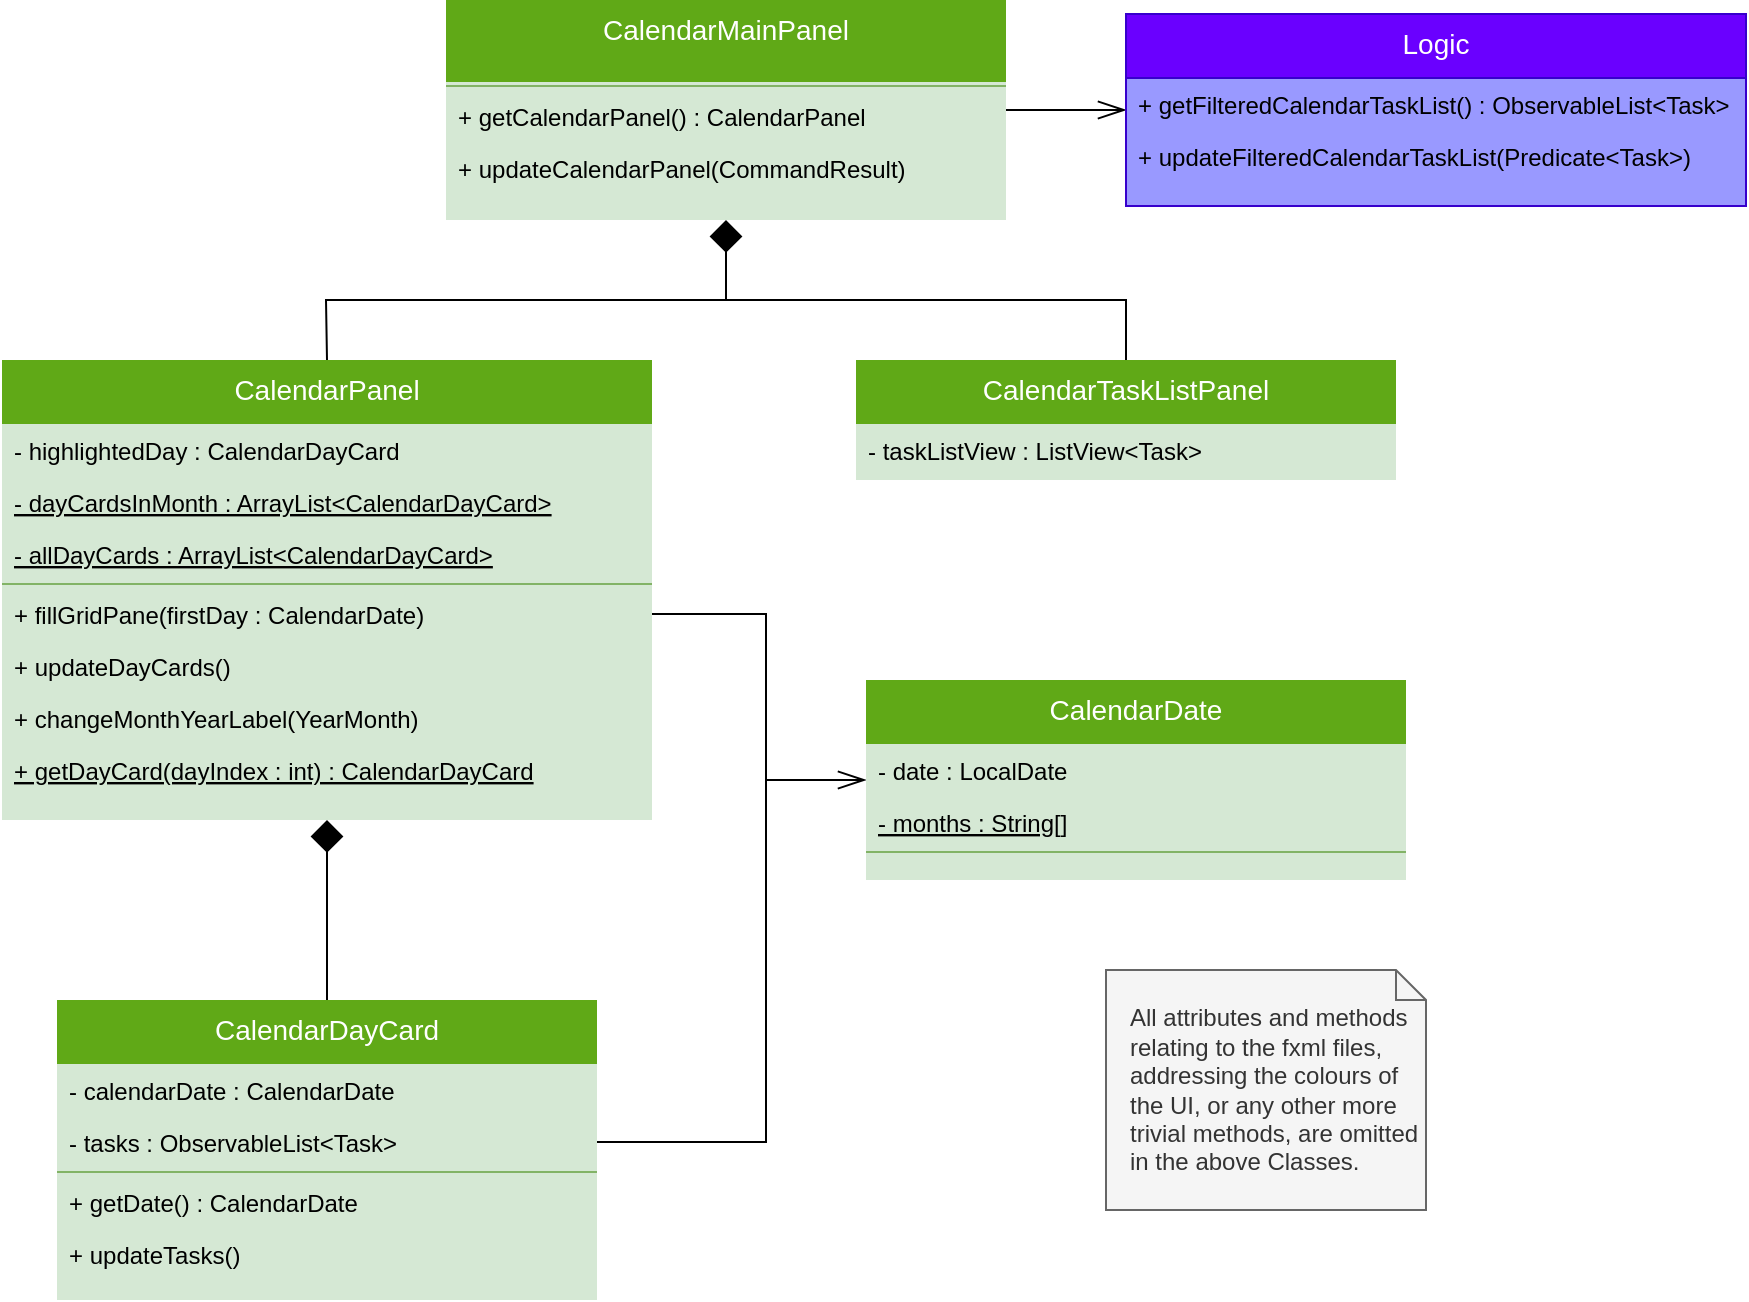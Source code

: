 <mxfile version="12.9.9" type="device"><diagram id="C5RBs43oDa-KdzZeNtuy" name="Page-1"><mxGraphModel dx="1006" dy="636" grid="1" gridSize="10" guides="1" tooltips="1" connect="1" arrows="1" fold="1" page="1" pageScale="1" pageWidth="827" pageHeight="1169" math="0" shadow="0"><root><mxCell id="WIyWlLk6GJQsqaUBKTNV-0"/><mxCell id="WIyWlLk6GJQsqaUBKTNV-1" parent="WIyWlLk6GJQsqaUBKTNV-0"/><mxCell id="X7Y5v6uyfDLDOSgQq14c-76" style="edgeStyle=orthogonalEdgeStyle;rounded=0;orthogonalLoop=1;jettySize=auto;html=1;exitX=1;exitY=0.5;exitDx=0;exitDy=0;entryX=0;entryY=0.5;entryDx=0;entryDy=0;startArrow=none;startFill=0;endArrow=openThin;endFill=0;endSize=12;strokeColor=#000000;strokeWidth=1;fontSize=12;" parent="WIyWlLk6GJQsqaUBKTNV-1" source="X7Y5v6uyfDLDOSgQq14c-15" target="X7Y5v6uyfDLDOSgQq14c-74" edge="1"><mxGeometry relative="1" as="geometry"><Array as="points"><mxPoint x="640" y="155"/></Array></mxGeometry></mxCell><mxCell id="X7Y5v6uyfDLDOSgQq14c-15" value="CalendarMainPanel" style="swimlane;fontStyle=0;align=center;verticalAlign=top;childLayout=stackLayout;horizontal=1;startSize=41;horizontalStack=0;resizeParent=1;resizeLast=0;collapsible=1;marginBottom=0;rounded=0;shadow=0;strokeWidth=1;fillColor=#60a917;strokeColor=none;fontColor=#ffffff;swimlaneFillColor=#D5E8D4;fontSize=14;" parent="WIyWlLk6GJQsqaUBKTNV-1" vertex="1"><mxGeometry x="300" y="100" width="280" height="110" as="geometry"><mxRectangle x="130" y="380" width="160" height="26" as="alternateBounds"/></mxGeometry></mxCell><mxCell id="X7Y5v6uyfDLDOSgQq14c-20" value="" style="line;html=1;strokeWidth=1;align=left;verticalAlign=middle;spacingTop=-1;spacingLeft=3;spacingRight=3;rotatable=0;labelPosition=right;points=[];portConstraint=eastwest;fillColor=#d5e8d4;strokeColor=#82b366;shadow=0;gradientColor=none;" parent="X7Y5v6uyfDLDOSgQq14c-15" vertex="1"><mxGeometry y="41" width="280" height="4" as="geometry"/></mxCell><mxCell id="X7Y5v6uyfDLDOSgQq14c-42" value="+ getCalendarPanel() : CalendarPanel" style="text;strokeColor=none;fillColor=none;align=left;verticalAlign=top;spacingLeft=4;spacingRight=4;overflow=hidden;rotatable=0;points=[[0,0.5],[1,0.5]];portConstraint=eastwest;fontSize=12;" parent="X7Y5v6uyfDLDOSgQq14c-15" vertex="1"><mxGeometry y="45" width="280" height="26" as="geometry"/></mxCell><mxCell id="X7Y5v6uyfDLDOSgQq14c-43" value="+ updateCalendarPanel(CommandResult)" style="text;strokeColor=none;fillColor=none;align=left;verticalAlign=top;spacingLeft=4;spacingRight=4;overflow=hidden;rotatable=0;points=[[0,0.5],[1,0.5]];portConstraint=eastwest;fontSize=12;" parent="X7Y5v6uyfDLDOSgQq14c-15" vertex="1"><mxGeometry y="71" width="280" height="26" as="geometry"/></mxCell><mxCell id="OrdrLDbsiygVmOlIKMc1-78" value="&lt;div&gt;All attributes and methods relating to the fxml files, addressing the colours of the UI, or any other more trivial methods, are omitted in the above Classes.&lt;/div&gt;" style="shape=note;size=15;align=left;spacingLeft=10;html=1;whiteSpace=wrap;fillColor=#f5f5f5;strokeColor=#666666;fontColor=#333333;" parent="WIyWlLk6GJQsqaUBKTNV-1" vertex="1"><mxGeometry x="630" y="585" width="160" height="120" as="geometry"/></mxCell><mxCell id="X7Y5v6uyfDLDOSgQq14c-21" value="CalendarTaskListPanel" style="swimlane;fontStyle=0;align=center;verticalAlign=top;childLayout=stackLayout;horizontal=1;startSize=32;horizontalStack=0;resizeParent=1;resizeLast=0;collapsible=1;marginBottom=0;rounded=0;shadow=0;strokeWidth=1;fillColor=#60a917;strokeColor=none;fontColor=#ffffff;swimlaneFillColor=#D5E8D4;fontSize=14;" parent="WIyWlLk6GJQsqaUBKTNV-1" vertex="1"><mxGeometry x="505" y="280" width="270" height="60" as="geometry"><mxRectangle x="505" y="280" width="160" height="26" as="alternateBounds"/></mxGeometry></mxCell><mxCell id="X7Y5v6uyfDLDOSgQq14c-22" value="- taskListView : ListView&lt;Task&gt;" style="text;align=left;verticalAlign=top;spacingLeft=4;spacingRight=4;overflow=hidden;rotatable=0;points=[[0,0.5],[1,0.5]];portConstraint=eastwest;rounded=0;shadow=0;html=0;fillColor=#d5e8d4;strokeColor=none;" parent="X7Y5v6uyfDLDOSgQq14c-21" vertex="1"><mxGeometry y="32" width="270" height="26" as="geometry"/></mxCell><mxCell id="X7Y5v6uyfDLDOSgQq14c-39" value="" style="endArrow=none;html=1;endSize=12;startArrow=diamond;startSize=14;startFill=1;edgeStyle=orthogonalEdgeStyle;align=left;verticalAlign=bottom;fontSize=14;rounded=0;entryX=0.5;entryY=0;entryDx=0;entryDy=0;endFill=0;" parent="WIyWlLk6GJQsqaUBKTNV-1" target="X7Y5v6uyfDLDOSgQq14c-21" edge="1"><mxGeometry x="-0.924" relative="1" as="geometry"><mxPoint x="440" y="210" as="sourcePoint"/><mxPoint x="580" y="230" as="targetPoint"/><Array as="points"><mxPoint x="440" y="250"/><mxPoint x="640" y="250"/></Array><mxPoint as="offset"/></mxGeometry></mxCell><mxCell id="X7Y5v6uyfDLDOSgQq14c-40" value="" style="endArrow=none;html=1;strokeWidth=1;fontSize=14;endFill=0;endSize=12;entryX=0.5;entryY=0;entryDx=0;entryDy=0;rounded=0;" parent="WIyWlLk6GJQsqaUBKTNV-1" target="X7Y5v6uyfDLDOSgQq14c-27" edge="1"><mxGeometry width="50" height="50" relative="1" as="geometry"><mxPoint x="440" y="250" as="sourcePoint"/><mxPoint x="241" y="275" as="targetPoint"/><Array as="points"><mxPoint x="240" y="250"/></Array></mxGeometry></mxCell><mxCell id="X7Y5v6uyfDLDOSgQq14c-41" value="" style="endArrow=none;html=1;endSize=12;startArrow=diamond;startSize=14;startFill=1;edgeStyle=orthogonalEdgeStyle;align=left;verticalAlign=bottom;fontSize=14;rounded=0;entryX=0.5;entryY=0;entryDx=0;entryDy=0;endFill=0;exitX=0.5;exitY=1;exitDx=0;exitDy=0;" parent="WIyWlLk6GJQsqaUBKTNV-1" source="X7Y5v6uyfDLDOSgQq14c-27" target="zkfFHV4jXpPFQw0GAbJ--6" edge="1"><mxGeometry x="-0.924" relative="1" as="geometry"><mxPoint x="241" y="680" as="sourcePoint"/><mxPoint x="435" y="520" as="targetPoint"/><Array as="points"><mxPoint x="241" y="640"/><mxPoint x="241" y="640"/></Array><mxPoint as="offset"/></mxGeometry></mxCell><mxCell id="X7Y5v6uyfDLDOSgQq14c-27" value="CalendarPanel" style="swimlane;fontStyle=0;align=center;verticalAlign=top;childLayout=stackLayout;horizontal=1;startSize=32;horizontalStack=0;resizeParent=1;resizeLast=0;collapsible=1;marginBottom=0;rounded=0;shadow=0;strokeWidth=1;fillColor=#60a917;strokeColor=none;fontColor=#ffffff;swimlaneFillColor=#D5E8D4;fontSize=14;" parent="WIyWlLk6GJQsqaUBKTNV-1" vertex="1"><mxGeometry x="78" y="280" width="325" height="230" as="geometry"><mxRectangle x="130" y="380" width="160" height="26" as="alternateBounds"/></mxGeometry></mxCell><mxCell id="X7Y5v6uyfDLDOSgQq14c-28" value="- highlightedDay : CalendarDayCard" style="text;align=left;verticalAlign=top;spacingLeft=4;spacingRight=4;overflow=hidden;rotatable=0;points=[[0,0.5],[1,0.5]];portConstraint=eastwest;rounded=0;shadow=0;html=0;fillColor=#d5e8d4;strokeColor=none;" parent="X7Y5v6uyfDLDOSgQq14c-27" vertex="1"><mxGeometry y="32" width="325" height="26" as="geometry"/></mxCell><mxCell id="X7Y5v6uyfDLDOSgQq14c-52" value="- dayCardsInMonth : ArrayList&lt;CalendarDayCard&gt;" style="text;strokeColor=none;fillColor=none;align=left;verticalAlign=top;spacingLeft=4;spacingRight=4;overflow=hidden;rotatable=0;points=[[0,0.5],[1,0.5]];portConstraint=eastwest;fontSize=12;fontStyle=4" parent="X7Y5v6uyfDLDOSgQq14c-27" vertex="1"><mxGeometry y="58" width="325" height="26" as="geometry"/></mxCell><mxCell id="X7Y5v6uyfDLDOSgQq14c-53" value="- allDayCards : ArrayList&lt;CalendarDayCard&gt;" style="text;strokeColor=none;fillColor=none;align=left;verticalAlign=top;spacingLeft=4;spacingRight=4;overflow=hidden;rotatable=0;points=[[0,0.5],[1,0.5]];portConstraint=eastwest;fontSize=12;fontStyle=4" parent="X7Y5v6uyfDLDOSgQq14c-27" vertex="1"><mxGeometry y="84" width="325" height="26" as="geometry"/></mxCell><mxCell id="X7Y5v6uyfDLDOSgQq14c-32" value="" style="line;html=1;strokeWidth=1;align=left;verticalAlign=middle;spacingTop=-1;spacingLeft=3;spacingRight=3;rotatable=0;labelPosition=right;points=[];portConstraint=eastwest;fillColor=#d5e8d4;strokeColor=#82b366;shadow=0;gradientColor=none;" parent="X7Y5v6uyfDLDOSgQq14c-27" vertex="1"><mxGeometry y="110" width="325" height="4" as="geometry"/></mxCell><mxCell id="X7Y5v6uyfDLDOSgQq14c-44" value="+ fillGridPane(firstDay : CalendarDate)" style="text;strokeColor=none;fillColor=none;align=left;verticalAlign=top;spacingLeft=4;spacingRight=4;overflow=hidden;rotatable=0;points=[[0,0.5],[1,0.5]];portConstraint=eastwest;fontSize=12;" parent="X7Y5v6uyfDLDOSgQq14c-27" vertex="1"><mxGeometry y="114" width="325" height="26" as="geometry"/></mxCell><mxCell id="X7Y5v6uyfDLDOSgQq14c-45" value="+ updateDayCards()" style="text;strokeColor=none;fillColor=none;align=left;verticalAlign=top;spacingLeft=4;spacingRight=4;overflow=hidden;rotatable=0;points=[[0,0.5],[1,0.5]];portConstraint=eastwest;fontSize=12;" parent="X7Y5v6uyfDLDOSgQq14c-27" vertex="1"><mxGeometry y="140" width="325" height="26" as="geometry"/></mxCell><mxCell id="X7Y5v6uyfDLDOSgQq14c-46" value="+ changeMonthYearLabel(YearMonth)" style="text;strokeColor=none;fillColor=none;align=left;verticalAlign=top;spacingLeft=4;spacingRight=4;overflow=hidden;rotatable=0;points=[[0,0.5],[1,0.5]];portConstraint=eastwest;fontSize=12;" parent="X7Y5v6uyfDLDOSgQq14c-27" vertex="1"><mxGeometry y="166" width="325" height="26" as="geometry"/></mxCell><mxCell id="X7Y5v6uyfDLDOSgQq14c-48" value="+ getDayCard(dayIndex : int) : CalendarDayCard" style="text;strokeColor=none;fillColor=none;align=left;verticalAlign=top;spacingLeft=4;spacingRight=4;overflow=hidden;rotatable=0;points=[[0,0.5],[1,0.5]];portConstraint=eastwest;fontSize=12;fontStyle=4" parent="X7Y5v6uyfDLDOSgQq14c-27" vertex="1"><mxGeometry y="192" width="325" height="26" as="geometry"/></mxCell><mxCell id="zkfFHV4jXpPFQw0GAbJ--6" value="CalendarDayCard" style="swimlane;fontStyle=0;align=center;verticalAlign=top;childLayout=stackLayout;horizontal=1;startSize=32;horizontalStack=0;resizeParent=1;resizeLast=0;collapsible=1;marginBottom=0;rounded=0;shadow=0;strokeWidth=1;fillColor=#60a917;strokeColor=none;fontColor=#ffffff;swimlaneFillColor=#D5E8D4;fontSize=14;" parent="WIyWlLk6GJQsqaUBKTNV-1" vertex="1"><mxGeometry x="105.5" y="600" width="270" height="150" as="geometry"><mxRectangle x="130" y="380" width="160" height="26" as="alternateBounds"/></mxGeometry></mxCell><mxCell id="zkfFHV4jXpPFQw0GAbJ--8" value="- calendarDate : CalendarDate" style="text;align=left;verticalAlign=top;spacingLeft=4;spacingRight=4;overflow=hidden;rotatable=0;points=[[0,0.5],[1,0.5]];portConstraint=eastwest;rounded=0;shadow=0;html=0;fillColor=#d5e8d4;strokeColor=none;" parent="zkfFHV4jXpPFQw0GAbJ--6" vertex="1"><mxGeometry y="32" width="270" height="26" as="geometry"/></mxCell><mxCell id="zkfFHV4jXpPFQw0GAbJ--7" value="- tasks : ObservableList&lt;Task&gt;" style="text;align=left;verticalAlign=top;spacingLeft=4;spacingRight=4;overflow=hidden;rotatable=0;points=[[0,0.5],[1,0.5]];portConstraint=eastwest;fillColor=#d5e8d4;strokeColor=none;" parent="zkfFHV4jXpPFQw0GAbJ--6" vertex="1"><mxGeometry y="58" width="270" height="26" as="geometry"/></mxCell><mxCell id="zkfFHV4jXpPFQw0GAbJ--9" value="" style="line;html=1;strokeWidth=1;align=left;verticalAlign=middle;spacingTop=-1;spacingLeft=3;spacingRight=3;rotatable=0;labelPosition=right;points=[];portConstraint=eastwest;fillColor=#d5e8d4;strokeColor=#82b366;shadow=0;gradientColor=none;" parent="zkfFHV4jXpPFQw0GAbJ--6" vertex="1"><mxGeometry y="84" width="270" height="4" as="geometry"/></mxCell><mxCell id="X7Y5v6uyfDLDOSgQq14c-54" value="+ getDate() : CalendarDate" style="text;strokeColor=none;fillColor=none;align=left;verticalAlign=top;spacingLeft=4;spacingRight=4;overflow=hidden;rotatable=0;points=[[0,0.5],[1,0.5]];portConstraint=eastwest;fontSize=12;" parent="zkfFHV4jXpPFQw0GAbJ--6" vertex="1"><mxGeometry y="88" width="270" height="26" as="geometry"/></mxCell><mxCell id="X7Y5v6uyfDLDOSgQq14c-55" value="+ updateTasks()" style="text;strokeColor=none;fillColor=none;align=left;verticalAlign=top;spacingLeft=4;spacingRight=4;overflow=hidden;rotatable=0;points=[[0,0.5],[1,0.5]];portConstraint=eastwest;fontSize=12;" parent="zkfFHV4jXpPFQw0GAbJ--6" vertex="1"><mxGeometry y="114" width="270" height="26" as="geometry"/></mxCell><mxCell id="X7Y5v6uyfDLDOSgQq14c-69" style="edgeStyle=orthogonalEdgeStyle;rounded=0;orthogonalLoop=1;jettySize=auto;html=1;exitX=1;exitY=0.5;exitDx=0;exitDy=0;entryX=0;entryY=0.5;entryDx=0;entryDy=0;startArrow=none;startFill=0;endArrow=openThin;endFill=0;endSize=12;strokeWidth=1;fontSize=12;" parent="WIyWlLk6GJQsqaUBKTNV-1" source="X7Y5v6uyfDLDOSgQq14c-44" target="X7Y5v6uyfDLDOSgQq14c-33" edge="1"><mxGeometry relative="1" as="geometry"><mxPoint x="505.0" y="563" as="targetPoint"/><Array as="points"><mxPoint x="460" y="407"/><mxPoint x="460" y="490"/></Array></mxGeometry></mxCell><mxCell id="X7Y5v6uyfDLDOSgQq14c-70" value="" style="endArrow=none;html=1;strokeWidth=1;fontSize=12;exitX=1;exitY=0.5;exitDx=0;exitDy=0;strokeColor=#000000;rounded=0;" parent="WIyWlLk6GJQsqaUBKTNV-1" source="zkfFHV4jXpPFQw0GAbJ--7" edge="1"><mxGeometry width="50" height="50" relative="1" as="geometry"><mxPoint x="400" y="680" as="sourcePoint"/><mxPoint x="460" y="490" as="targetPoint"/><Array as="points"><mxPoint x="460" y="671"/><mxPoint x="460" y="650"/></Array></mxGeometry></mxCell><mxCell id="X7Y5v6uyfDLDOSgQq14c-33" value="CalendarDate" style="swimlane;fontStyle=0;align=center;verticalAlign=top;childLayout=stackLayout;horizontal=1;startSize=32;horizontalStack=0;resizeParent=1;resizeLast=0;collapsible=1;marginBottom=0;rounded=0;shadow=0;strokeWidth=1;fillColor=#60a917;strokeColor=none;fontColor=#ffffff;swimlaneFillColor=#D5E8D4;fontSize=14;" parent="WIyWlLk6GJQsqaUBKTNV-1" vertex="1"><mxGeometry x="510" y="440" width="270" height="100" as="geometry"><mxRectangle x="130" y="380" width="160" height="26" as="alternateBounds"/></mxGeometry></mxCell><mxCell id="X7Y5v6uyfDLDOSgQq14c-34" value="- date : LocalDate" style="text;align=left;verticalAlign=top;spacingLeft=4;spacingRight=4;overflow=hidden;rotatable=0;points=[[0,0.5],[1,0.5]];portConstraint=eastwest;rounded=0;shadow=0;html=0;fillColor=#d5e8d4;strokeColor=none;" parent="X7Y5v6uyfDLDOSgQq14c-33" vertex="1"><mxGeometry y="32" width="270" height="26" as="geometry"/></mxCell><mxCell id="X7Y5v6uyfDLDOSgQq14c-35" value="- months : String[]" style="text;align=left;verticalAlign=top;spacingLeft=4;spacingRight=4;overflow=hidden;rotatable=0;points=[[0,0.5],[1,0.5]];portConstraint=eastwest;fillColor=#d5e8d4;strokeColor=none;fontStyle=4" parent="X7Y5v6uyfDLDOSgQq14c-33" vertex="1"><mxGeometry y="58" width="270" height="26" as="geometry"/></mxCell><mxCell id="X7Y5v6uyfDLDOSgQq14c-38" value="" style="line;html=1;strokeWidth=1;align=left;verticalAlign=middle;spacingTop=-1;spacingLeft=3;spacingRight=3;rotatable=0;labelPosition=right;points=[];portConstraint=eastwest;fillColor=#d5e8d4;strokeColor=#82b366;shadow=0;gradientColor=none;" parent="X7Y5v6uyfDLDOSgQq14c-33" vertex="1"><mxGeometry y="84" width="270" height="4" as="geometry"/></mxCell><mxCell id="X7Y5v6uyfDLDOSgQq14c-74" value="Logic" style="swimlane;fontStyle=0;align=center;verticalAlign=top;childLayout=stackLayout;horizontal=1;startSize=32;horizontalStack=0;resizeParent=1;resizeLast=0;collapsible=1;marginBottom=0;rounded=0;shadow=0;strokeWidth=1;fillColor=#6a00ff;strokeColor=#3700CC;fontColor=#ffffff;swimlaneFillColor=#9999FF;fontSize=14;" parent="WIyWlLk6GJQsqaUBKTNV-1" vertex="1"><mxGeometry x="640" y="107" width="310" height="96" as="geometry"><mxRectangle x="505" y="280" width="160" height="26" as="alternateBounds"/></mxGeometry></mxCell><mxCell id="fIgqEuUKHKl0KGqXv7sY-2" value="+ getFilteredCalendarTaskList() : ObservableList&lt;Task&gt;" style="text;strokeColor=none;fillColor=none;align=left;verticalAlign=top;spacingLeft=4;spacingRight=4;overflow=hidden;rotatable=0;points=[[0,0.5],[1,0.5]];portConstraint=eastwest;" vertex="1" parent="X7Y5v6uyfDLDOSgQq14c-74"><mxGeometry y="32" width="310" height="26" as="geometry"/></mxCell><mxCell id="fIgqEuUKHKl0KGqXv7sY-4" value="+ updateFilteredCalendarTaskList(Predicate&lt;Task&gt;)" style="text;strokeColor=none;fillColor=none;align=left;verticalAlign=top;spacingLeft=4;spacingRight=4;overflow=hidden;rotatable=0;points=[[0,0.5],[1,0.5]];portConstraint=eastwest;" vertex="1" parent="X7Y5v6uyfDLDOSgQq14c-74"><mxGeometry y="58" width="310" height="26" as="geometry"/></mxCell></root></mxGraphModel></diagram></mxfile>
